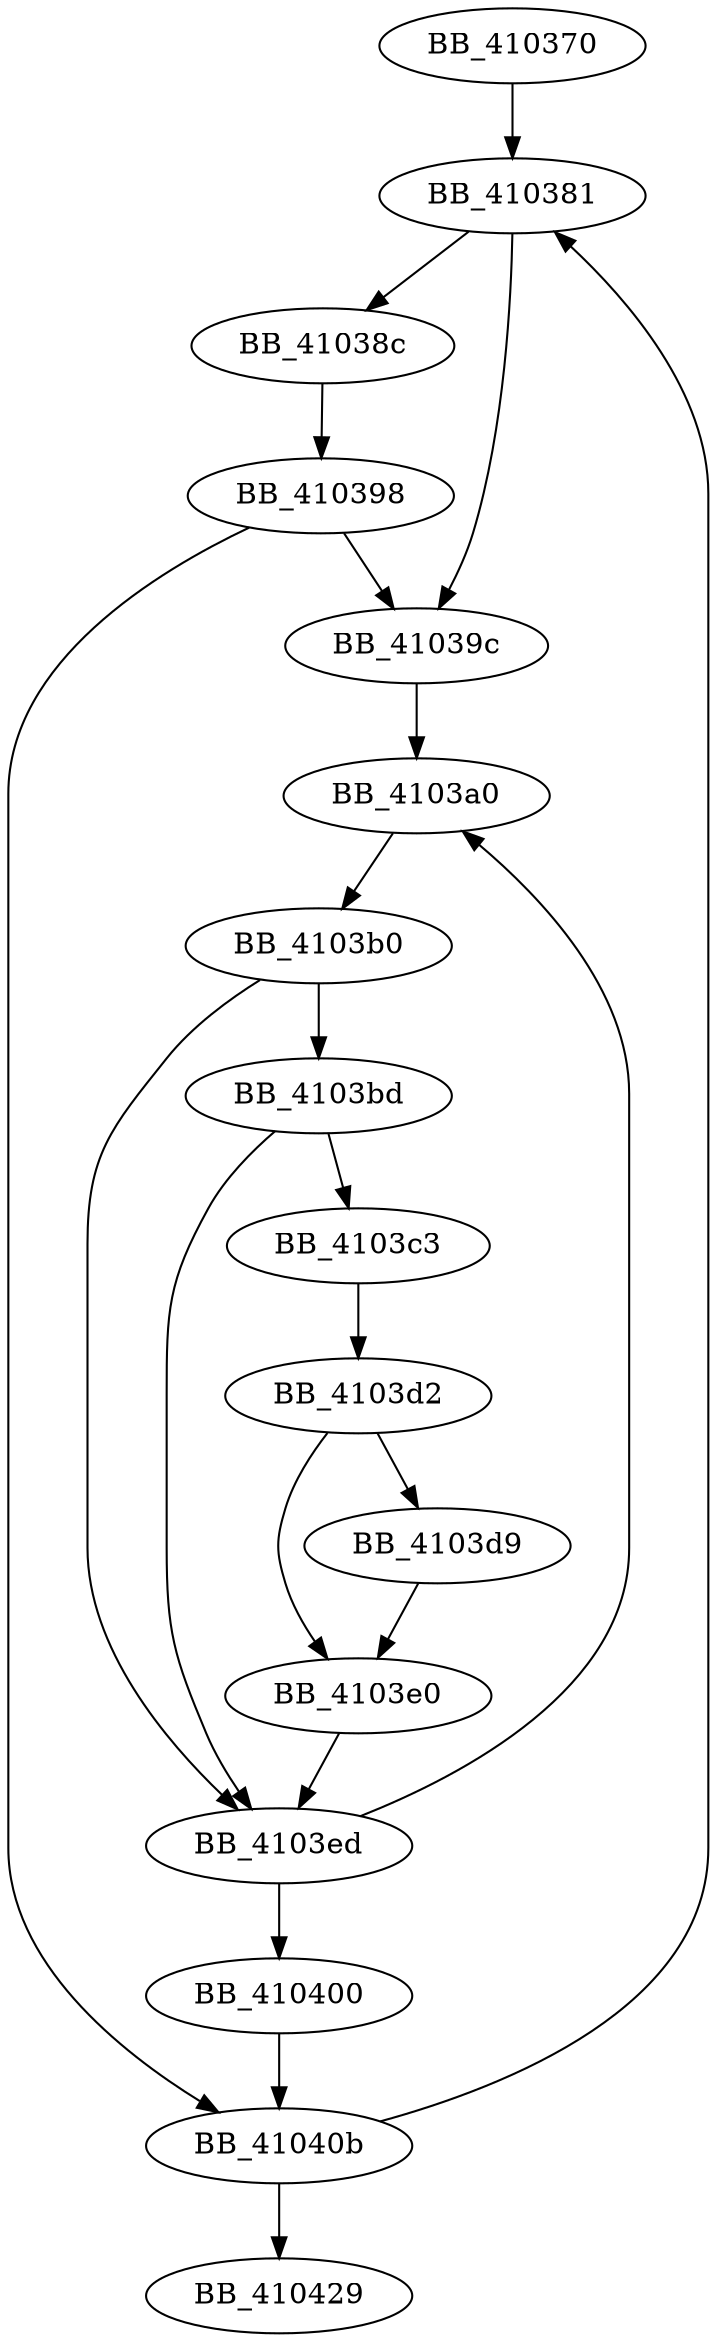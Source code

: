 DiGraph sub_410370{
BB_410370->BB_410381
BB_410381->BB_41038c
BB_410381->BB_41039c
BB_41038c->BB_410398
BB_410398->BB_41039c
BB_410398->BB_41040b
BB_41039c->BB_4103a0
BB_4103a0->BB_4103b0
BB_4103b0->BB_4103bd
BB_4103b0->BB_4103ed
BB_4103bd->BB_4103c3
BB_4103bd->BB_4103ed
BB_4103c3->BB_4103d2
BB_4103d2->BB_4103d9
BB_4103d2->BB_4103e0
BB_4103d9->BB_4103e0
BB_4103e0->BB_4103ed
BB_4103ed->BB_4103a0
BB_4103ed->BB_410400
BB_410400->BB_41040b
BB_41040b->BB_410381
BB_41040b->BB_410429
}
